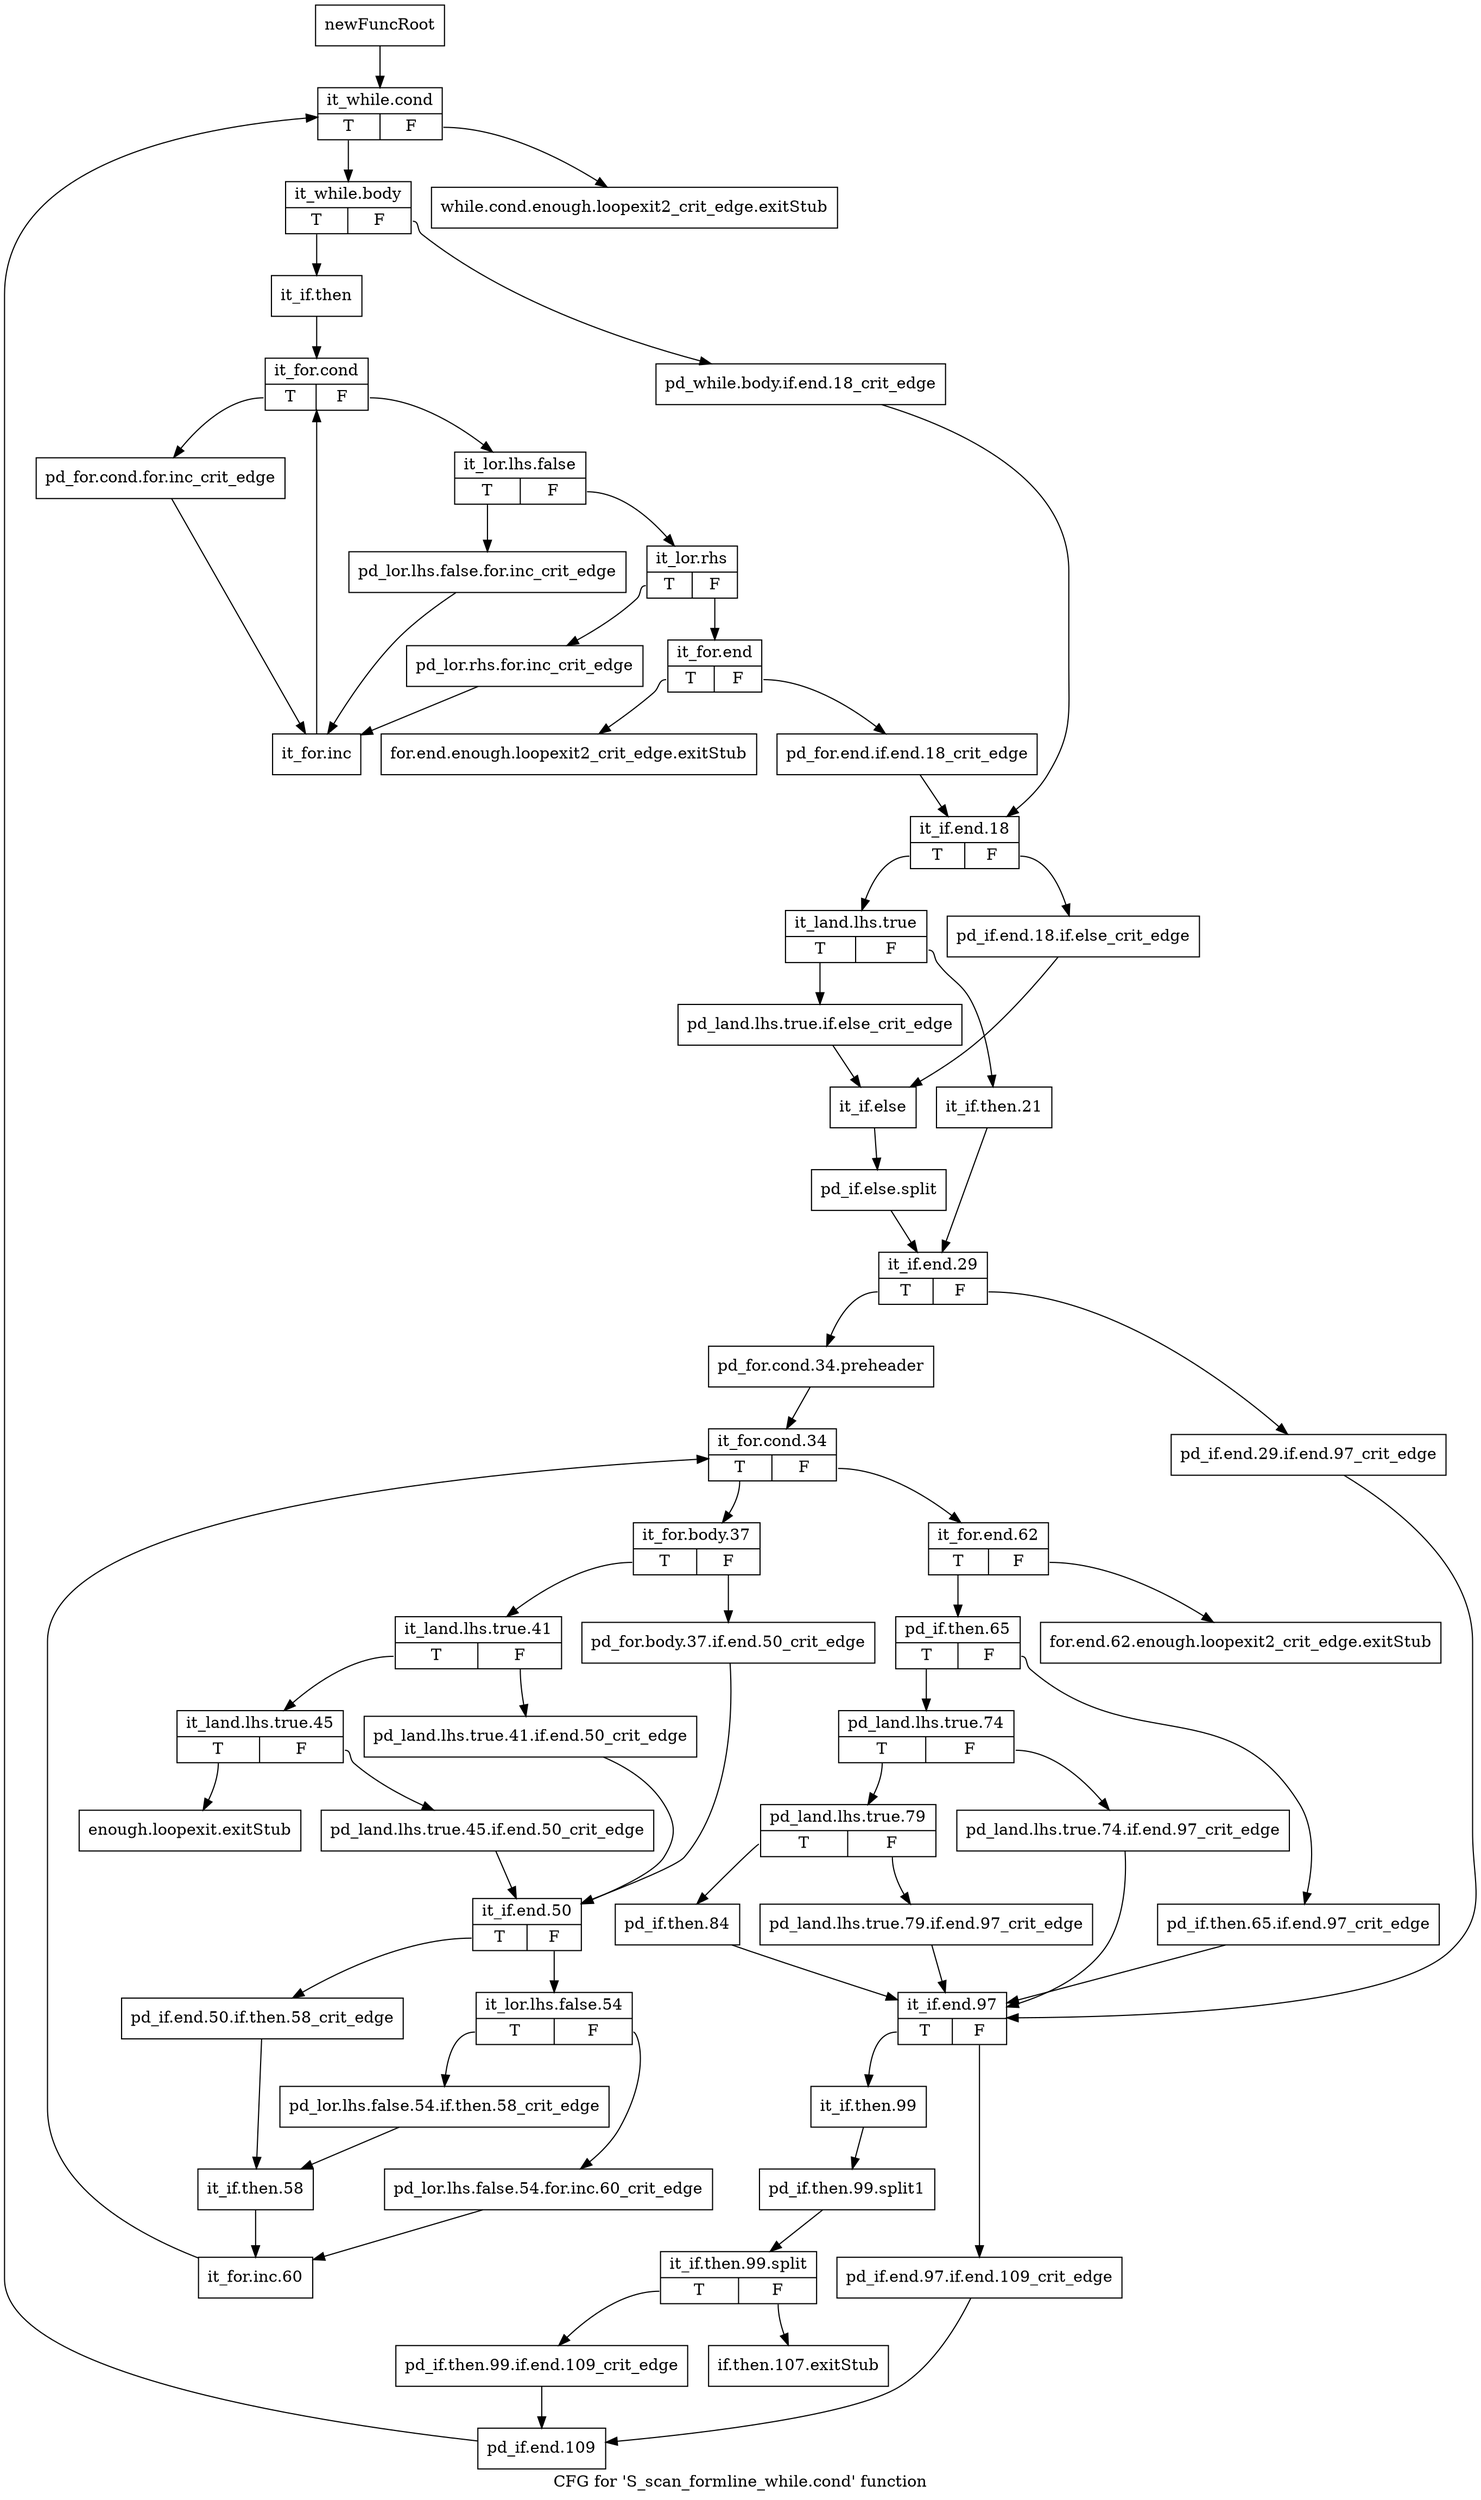 digraph "CFG for 'S_scan_formline_while.cond' function" {
	label="CFG for 'S_scan_formline_while.cond' function";

	Node0x56bcea0 [shape=record,label="{newFuncRoot}"];
	Node0x56bcea0 -> Node0x56bd080;
	Node0x56bcef0 [shape=record,label="{while.cond.enough.loopexit2_crit_edge.exitStub}"];
	Node0x56bcf40 [shape=record,label="{for.end.enough.loopexit2_crit_edge.exitStub}"];
	Node0x56bcf90 [shape=record,label="{for.end.62.enough.loopexit2_crit_edge.exitStub}"];
	Node0x56bcfe0 [shape=record,label="{if.then.107.exitStub}"];
	Node0x56bd030 [shape=record,label="{enough.loopexit.exitStub}"];
	Node0x56bd080 [shape=record,label="{it_while.cond|{<s0>T|<s1>F}}"];
	Node0x56bd080:s0 -> Node0x56bd0d0;
	Node0x56bd080:s1 -> Node0x56bcef0;
	Node0x56bd0d0 [shape=record,label="{it_while.body|{<s0>T|<s1>F}}"];
	Node0x56bd0d0:s0 -> Node0x56bd170;
	Node0x56bd0d0:s1 -> Node0x56bd120;
	Node0x56bd120 [shape=record,label="{pd_while.body.if.end.18_crit_edge}"];
	Node0x56bd120 -> Node0x56bd350;
	Node0x56bd170 [shape=record,label="{it_if.then}"];
	Node0x56bd170 -> Node0x56bd1c0;
	Node0x56bd1c0 [shape=record,label="{it_for.cond|{<s0>T|<s1>F}}"];
	Node0x56bd1c0:s0 -> Node0x56f07c0;
	Node0x56bd1c0:s1 -> Node0x56bd210;
	Node0x56bd210 [shape=record,label="{it_lor.lhs.false|{<s0>T|<s1>F}}"];
	Node0x56bd210:s0 -> Node0x56f0770;
	Node0x56bd210:s1 -> Node0x56bd260;
	Node0x56bd260 [shape=record,label="{it_lor.rhs|{<s0>T|<s1>F}}"];
	Node0x56bd260:s0 -> Node0x56f0720;
	Node0x56bd260:s1 -> Node0x56bd2b0;
	Node0x56bd2b0 [shape=record,label="{it_for.end|{<s0>T|<s1>F}}"];
	Node0x56bd2b0:s0 -> Node0x56bcf40;
	Node0x56bd2b0:s1 -> Node0x56bd300;
	Node0x56bd300 [shape=record,label="{pd_for.end.if.end.18_crit_edge}"];
	Node0x56bd300 -> Node0x56bd350;
	Node0x56bd350 [shape=record,label="{it_if.end.18|{<s0>T|<s1>F}}"];
	Node0x56bd350:s0 -> Node0x56bd3f0;
	Node0x56bd350:s1 -> Node0x56bd3a0;
	Node0x56bd3a0 [shape=record,label="{pd_if.end.18.if.else_crit_edge}"];
	Node0x56bd3a0 -> Node0x56efd70;
	Node0x56bd3f0 [shape=record,label="{it_land.lhs.true|{<s0>T|<s1>F}}"];
	Node0x56bd3f0:s0 -> Node0x56bd490;
	Node0x56bd3f0:s1 -> Node0x56bd440;
	Node0x56bd440 [shape=record,label="{it_if.then.21}"];
	Node0x56bd440 -> Node0x56efdc0;
	Node0x56bd490 [shape=record,label="{pd_land.lhs.true.if.else_crit_edge}"];
	Node0x56bd490 -> Node0x56efd70;
	Node0x56efd70 [shape=record,label="{it_if.else}"];
	Node0x56efd70 -> Node0x6bd2280;
	Node0x6bd2280 [shape=record,label="{pd_if.else.split}"];
	Node0x6bd2280 -> Node0x56efdc0;
	Node0x56efdc0 [shape=record,label="{it_if.end.29|{<s0>T|<s1>F}}"];
	Node0x56efdc0:s0 -> Node0x56efe60;
	Node0x56efdc0:s1 -> Node0x56efe10;
	Node0x56efe10 [shape=record,label="{pd_if.end.29.if.end.97_crit_edge}"];
	Node0x56efe10 -> Node0x56f0180;
	Node0x56efe60 [shape=record,label="{pd_for.cond.34.preheader}"];
	Node0x56efe60 -> Node0x56efeb0;
	Node0x56efeb0 [shape=record,label="{it_for.cond.34|{<s0>T|<s1>F}}"];
	Node0x56efeb0:s0 -> Node0x56f0310;
	Node0x56efeb0:s1 -> Node0x56eff00;
	Node0x56eff00 [shape=record,label="{it_for.end.62|{<s0>T|<s1>F}}"];
	Node0x56eff00:s0 -> Node0x56eff50;
	Node0x56eff00:s1 -> Node0x56bcf90;
	Node0x56eff50 [shape=record,label="{pd_if.then.65|{<s0>T|<s1>F}}"];
	Node0x56eff50:s0 -> Node0x56efff0;
	Node0x56eff50:s1 -> Node0x56effa0;
	Node0x56effa0 [shape=record,label="{pd_if.then.65.if.end.97_crit_edge}"];
	Node0x56effa0 -> Node0x56f0180;
	Node0x56efff0 [shape=record,label="{pd_land.lhs.true.74|{<s0>T|<s1>F}}"];
	Node0x56efff0:s0 -> Node0x56f0090;
	Node0x56efff0:s1 -> Node0x56f0040;
	Node0x56f0040 [shape=record,label="{pd_land.lhs.true.74.if.end.97_crit_edge}"];
	Node0x56f0040 -> Node0x56f0180;
	Node0x56f0090 [shape=record,label="{pd_land.lhs.true.79|{<s0>T|<s1>F}}"];
	Node0x56f0090:s0 -> Node0x56f0130;
	Node0x56f0090:s1 -> Node0x56f00e0;
	Node0x56f00e0 [shape=record,label="{pd_land.lhs.true.79.if.end.97_crit_edge}"];
	Node0x56f00e0 -> Node0x56f0180;
	Node0x56f0130 [shape=record,label="{pd_if.then.84}"];
	Node0x56f0130 -> Node0x56f0180;
	Node0x56f0180 [shape=record,label="{it_if.end.97|{<s0>T|<s1>F}}"];
	Node0x56f0180:s0 -> Node0x56f0220;
	Node0x56f0180:s1 -> Node0x56f01d0;
	Node0x56f01d0 [shape=record,label="{pd_if.end.97.if.end.109_crit_edge}"];
	Node0x56f01d0 -> Node0x56f02c0;
	Node0x56f0220 [shape=record,label="{it_if.then.99}"];
	Node0x56f0220 -> Node0x67f43d0;
	Node0x67f43d0 [shape=record,label="{pd_if.then.99.split1}"];
	Node0x67f43d0 -> Node0x6887940;
	Node0x6887940 [shape=record,label="{it_if.then.99.split|{<s0>T|<s1>F}}"];
	Node0x6887940:s0 -> Node0x56f0270;
	Node0x6887940:s1 -> Node0x56bcfe0;
	Node0x56f0270 [shape=record,label="{pd_if.then.99.if.end.109_crit_edge}"];
	Node0x56f0270 -> Node0x56f02c0;
	Node0x56f02c0 [shape=record,label="{pd_if.end.109}"];
	Node0x56f02c0 -> Node0x56bd080;
	Node0x56f0310 [shape=record,label="{it_for.body.37|{<s0>T|<s1>F}}"];
	Node0x56f0310:s0 -> Node0x56f03b0;
	Node0x56f0310:s1 -> Node0x56f0360;
	Node0x56f0360 [shape=record,label="{pd_for.body.37.if.end.50_crit_edge}"];
	Node0x56f0360 -> Node0x56f04f0;
	Node0x56f03b0 [shape=record,label="{it_land.lhs.true.41|{<s0>T|<s1>F}}"];
	Node0x56f03b0:s0 -> Node0x56f0450;
	Node0x56f03b0:s1 -> Node0x56f0400;
	Node0x56f0400 [shape=record,label="{pd_land.lhs.true.41.if.end.50_crit_edge}"];
	Node0x56f0400 -> Node0x56f04f0;
	Node0x56f0450 [shape=record,label="{it_land.lhs.true.45|{<s0>T|<s1>F}}"];
	Node0x56f0450:s0 -> Node0x56bd030;
	Node0x56f0450:s1 -> Node0x56f04a0;
	Node0x56f04a0 [shape=record,label="{pd_land.lhs.true.45.if.end.50_crit_edge}"];
	Node0x56f04a0 -> Node0x56f04f0;
	Node0x56f04f0 [shape=record,label="{it_if.end.50|{<s0>T|<s1>F}}"];
	Node0x56f04f0:s0 -> Node0x56f0630;
	Node0x56f04f0:s1 -> Node0x56f0540;
	Node0x56f0540 [shape=record,label="{it_lor.lhs.false.54|{<s0>T|<s1>F}}"];
	Node0x56f0540:s0 -> Node0x56f05e0;
	Node0x56f0540:s1 -> Node0x56f0590;
	Node0x56f0590 [shape=record,label="{pd_lor.lhs.false.54.for.inc.60_crit_edge}"];
	Node0x56f0590 -> Node0x56f06d0;
	Node0x56f05e0 [shape=record,label="{pd_lor.lhs.false.54.if.then.58_crit_edge}"];
	Node0x56f05e0 -> Node0x56f0680;
	Node0x56f0630 [shape=record,label="{pd_if.end.50.if.then.58_crit_edge}"];
	Node0x56f0630 -> Node0x56f0680;
	Node0x56f0680 [shape=record,label="{it_if.then.58}"];
	Node0x56f0680 -> Node0x56f06d0;
	Node0x56f06d0 [shape=record,label="{it_for.inc.60}"];
	Node0x56f06d0 -> Node0x56efeb0;
	Node0x56f0720 [shape=record,label="{pd_lor.rhs.for.inc_crit_edge}"];
	Node0x56f0720 -> Node0x56f0810;
	Node0x56f0770 [shape=record,label="{pd_lor.lhs.false.for.inc_crit_edge}"];
	Node0x56f0770 -> Node0x56f0810;
	Node0x56f07c0 [shape=record,label="{pd_for.cond.for.inc_crit_edge}"];
	Node0x56f07c0 -> Node0x56f0810;
	Node0x56f0810 [shape=record,label="{it_for.inc}"];
	Node0x56f0810 -> Node0x56bd1c0;
}
